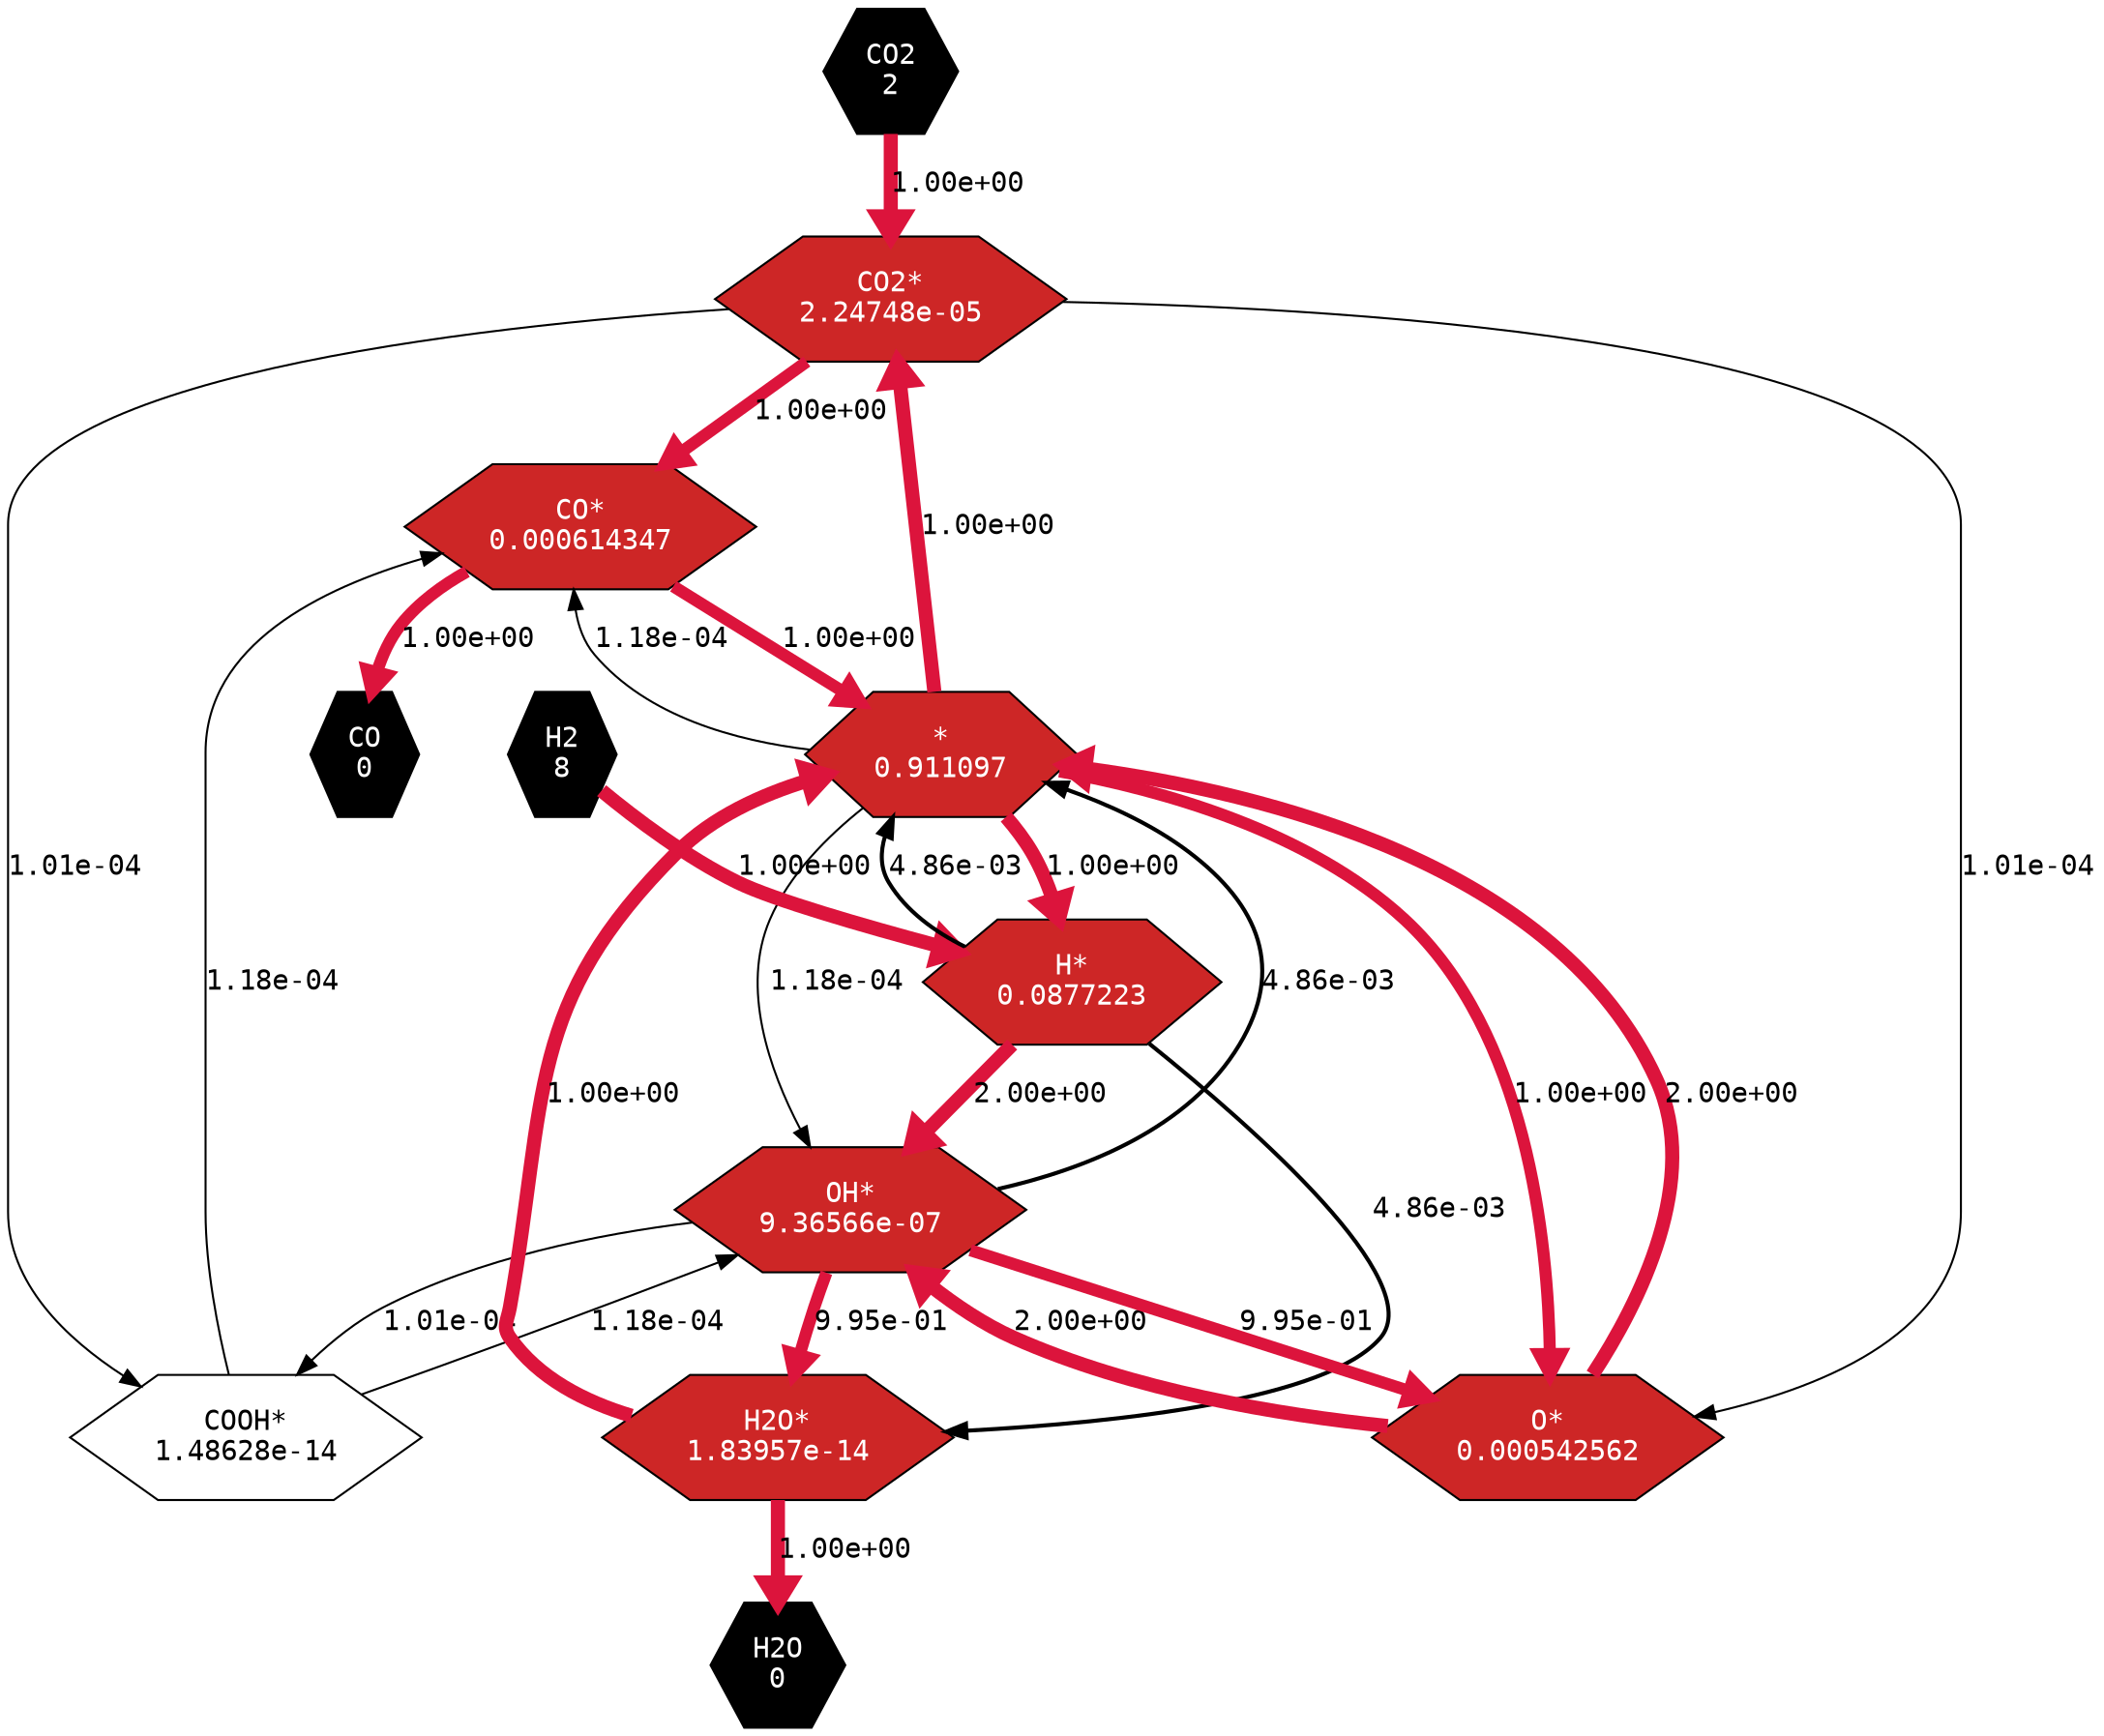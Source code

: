 strict digraph G {
	layout=dot
	rotate=0
	ratio=1
	rankdir=TB
	root=CO2
	"CO2" -> "CO2*" [label="1.00e+00",fontname="monospace",penwidth=7,color=crimson];
	"*" -> "CO2*" [label="1.00e+00",fontname="monospace",penwidth=7,color=crimson];
	"CO*" -> "CO" [label="1.00e+00",fontname="monospace",penwidth=6,color=crimson];
	"CO*" -> "*" [label="1.00e+00",fontname="monospace",penwidth=6,color=crimson];
	"H2" -> "H*" [label="1.00e+00",fontname="monospace",penwidth=7,color=crimson];
	"*" -> "H*" [label="1.00e+00",fontname="monospace",penwidth=7,color=crimson];
	"CO2*" -> "CO*" [label="1.00e+00",fontname="monospace",penwidth=6,color=crimson];
	"CO2*" -> "O*" [label="1.00e+00",fontname="monospace",penwidth=6,color=crimson];
	"*" -> "CO*" [label="1.00e+00",fontname="monospace",penwidth=6,color=crimson];
	"*" -> "O*" [label="1.00e+00",fontname="monospace",penwidth=6,color=crimson];
	"CO2*" -> "COOH*" [label="1.01e-04",fontname="monospace",penwidth=1,color=black];
	"CO2*" -> "O*" [label="1.01e-04",fontname="monospace",penwidth=1,color=black];
	"OH*" -> "COOH*" [label="1.01e-04",fontname="monospace",penwidth=1,color=black];
	"OH*" -> "O*" [label="1.01e-04",fontname="monospace",penwidth=1,color=black];
	"COOH*" -> "CO*" [label="1.18e-04",fontname="monospace",penwidth=1,color=black];
	"COOH*" -> "OH*" [label="1.18e-04",fontname="monospace",penwidth=1,color=black];
	"*" -> "CO*" [label="1.18e-04",fontname="monospace",penwidth=1,color=black];
	"*" -> "OH*" [label="1.18e-04",fontname="monospace",penwidth=1,color=black];
	"O*" -> "OH*" [label="2.00e+00",fontname="monospace",penwidth=7,color=crimson];
	"O*" -> "*" [label="2.00e+00",fontname="monospace",penwidth=7,color=crimson];
	"H*" -> "OH*" [label="2.00e+00",fontname="monospace",penwidth=7,color=crimson];
	"H*" -> "*" [label="2.00e+00",fontname="monospace",penwidth=7,color=crimson];
	"OH*" -> "H2O*" [label="4.86e-03",fontname="monospace",penwidth=2,color=black];
	"OH*" -> "*" [label="4.86e-03",fontname="monospace",penwidth=2,color=black];
	"H*" -> "H2O*" [label="4.86e-03",fontname="monospace",penwidth=2,color=black];
	"H*" -> "*" [label="4.86e-03",fontname="monospace",penwidth=2,color=black];
	"OH*" -> "O*" [label="9.95e-01",fontname="monospace",penwidth=6,color=crimson];
	"OH*" -> "H2O*" [label="9.95e-01",fontname="monospace",penwidth=6,color=crimson];
	"OH*" -> "O*" [label="9.95e-01",fontname="monospace",penwidth=6,color=crimson];
	"OH*" -> "H2O*" [label="9.95e-01",fontname="monospace",penwidth=6,color=crimson];
	"H2O*" -> "H2O" [label="1.00e+00",fontname="monospace",penwidth=7,color=crimson];
	"H2O*" -> "*" [label="1.00e+00",fontname="monospace",penwidth=7,color=crimson];
	"H2O"[fontname="monospace",shape=hexagon,label="H2O\n0",fillcolor=black,style=filled,fontcolor=white];
	"CO*"[fontname="monospace",shape=hexagon,label="CO*\n0.000614347",fillcolor=firebrick3,style=filled,fontcolor=white];
	"*"[fontname="monospace",shape=hexagon,label="*\n0.911097",fillcolor=firebrick3,style=filled,fontcolor=white];
	"H*"[fontname="monospace",shape=hexagon,label="H*\n0.0877223",fillcolor=firebrick3,style=filled,fontcolor=white];
	"COOH*"[fontname="monospace",shape=hexagon,label="COOH*\n1.48628e-14"];
	"CO"[fontname="monospace",shape=hexagon,label="CO\n0",fillcolor=black,style=filled,fontcolor=white];
	"OH*"[fontname="monospace",shape=hexagon,label="OH*\n9.36566e-07",fillcolor=firebrick3,style=filled,fontcolor=white];
	"H2"[fontname="monospace",shape=hexagon,label="H2\n8",fillcolor=black,style=filled,fontcolor=white];
	"O*"[fontname="monospace",shape=hexagon,label="O*\n0.000542562",fillcolor=firebrick3,style=filled,fontcolor=white];
	"CO2*"[fontname="monospace",shape=hexagon,label="CO2*\n2.24748e-05",fillcolor=firebrick3,style=filled,fontcolor=white];
	"H2O*"[fontname="monospace",shape=hexagon,label="H2O*\n1.83957e-14",fillcolor=firebrick3,style=filled,fontcolor=white];
	"CO2"[fontname="monospace",shape=hexagon,label="CO2\n2",fillcolor=black,style=filled,fontcolor=white];
}
